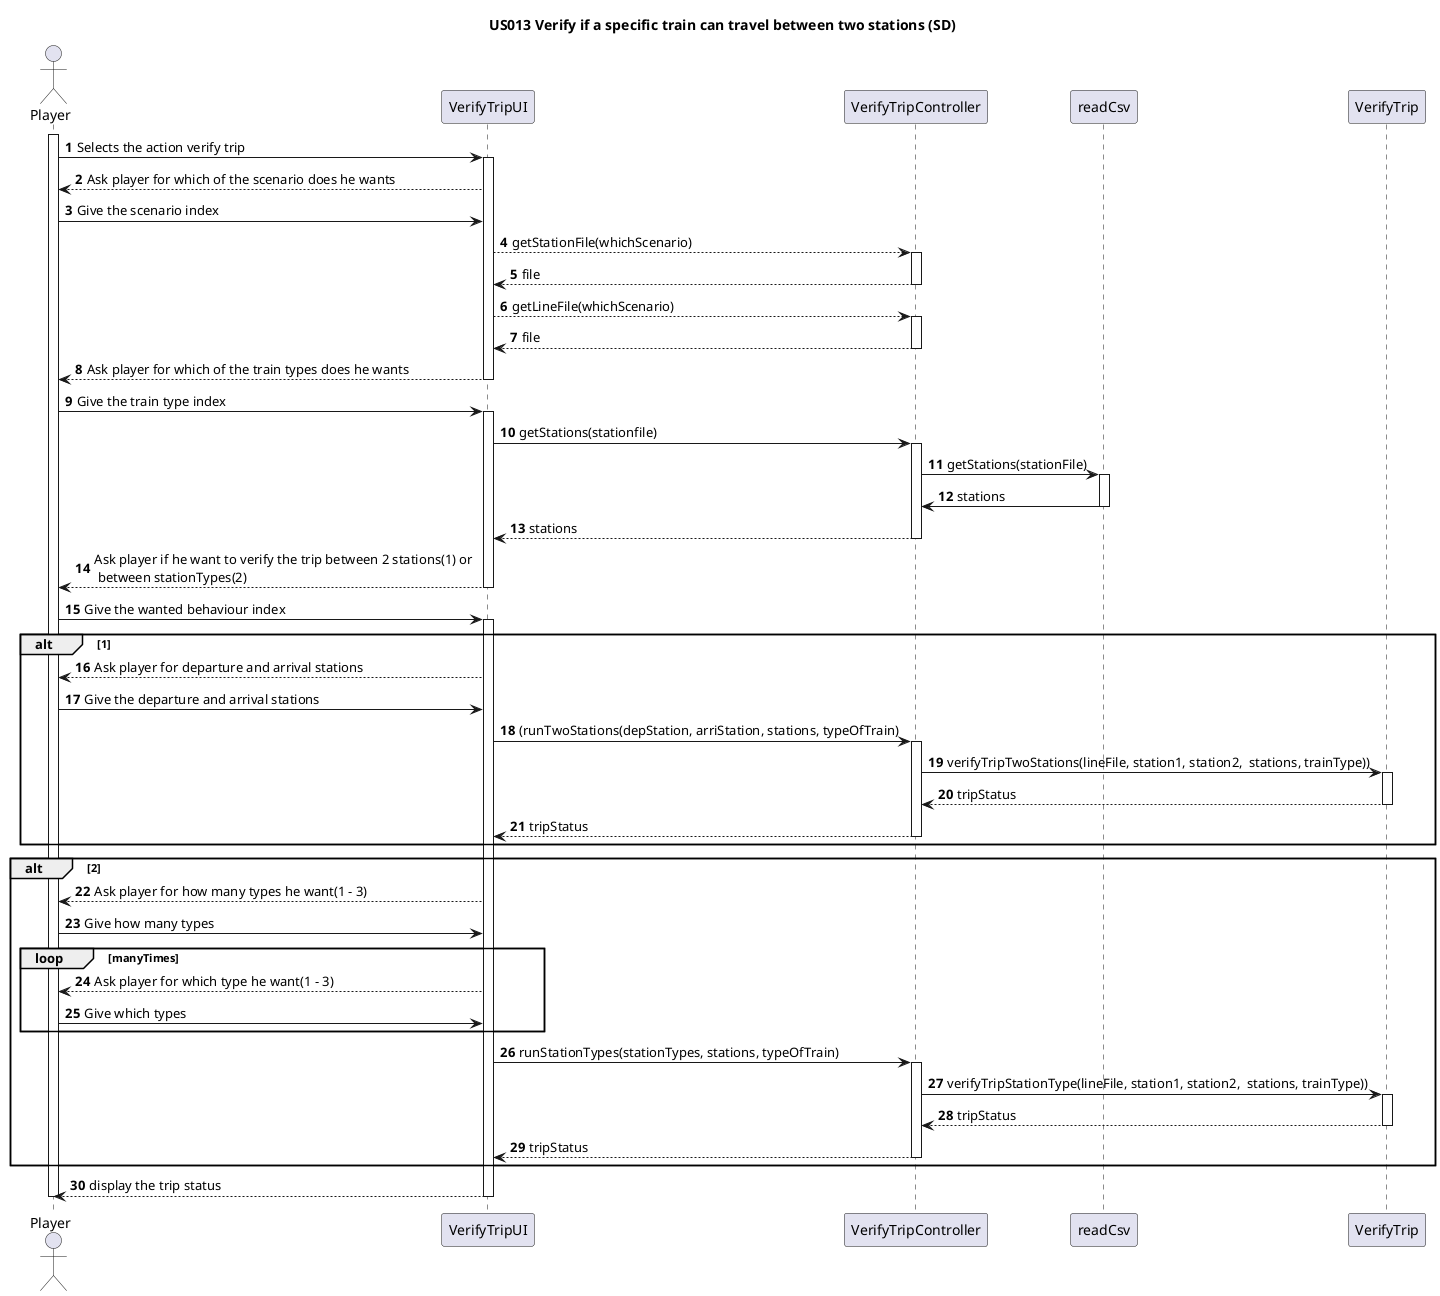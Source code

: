 @startuml

title US013 Verify if a specific train can travel between two stations (SD)

autonumber
actor Player

activate Player
	Player -> VerifyTripUI : Selects the action verify trip
		activate VerifyTripUI
		VerifyTripUI --> Player : Ask player for which of the scenario does he wants
		Player -> VerifyTripUI : Give the scenario index

		VerifyTripUI --> VerifyTripController : getStationFile(whichScenario)
			activate VerifyTripController
			VerifyTripController --> VerifyTripUI: file
			deactivate VerifyTripController
		VerifyTripUI --> VerifyTripController : getLineFile(whichScenario)
			activate VerifyTripController
			VerifyTripController --> VerifyTripUI: file
			deactivate VerifyTripController

		VerifyTripUI --> Player : Ask player for which of the train types does he wants
		deactivate VerifyTripUI
		Player -> VerifyTripUI : Give the train type index

		activate VerifyTripUI
		VerifyTripUI -> VerifyTripController: getStations(stationfile)
			activate VerifyTripController
				VerifyTripController -> readCsv: getStations(stationFile)
				activate readCsv
				readCsv -> VerifyTripController: stations
				deactivate readCsv
			VerifyTripController --> VerifyTripUI: stations
			deactivate VerifyTripController

		VerifyTripUI --> Player : Ask player if he want to verify the trip between 2 stations(1) or \n between stationTypes(2)
		deactivate VerifyTripUI
		Player -> VerifyTripUI : Give the wanted behaviour index
		activate VerifyTripUI

			alt 1
				VerifyTripUI --> Player : Ask player for departure and arrival stations
				Player -> VerifyTripUI : Give the departure and arrival stations

				VerifyTripUI -> VerifyTripController: (runTwoStations(depStation, arriStation, stations, typeOfTrain)
				activate VerifyTripController
				VerifyTripController -> VerifyTrip : verifyTripTwoStations(lineFile, station1, station2,  stations, trainType))
				activate VerifyTrip
					VerifyTrip --> VerifyTripController : tripStatus
				deactivate VerifyTrip
				VerifyTripController --> VerifyTripUI : tripStatus

				deactivate VerifyTripController
			end

			alt 2
				VerifyTripUI --> Player : Ask player for how many types he want(1 - 3)
				Player -> VerifyTripUI : Give how many types
				loop manyTimes
					VerifyTripUI --> Player : Ask player for which type he want(1 - 3)
					Player -> VerifyTripUI : Give which types
				end
				VerifyTripUI -> VerifyTripController: runStationTypes(stationTypes, stations, typeOfTrain)
				activate VerifyTripController
				VerifyTripController -> VerifyTrip : verifyTripStationType(lineFile, station1, station2,  stations, trainType))
				activate VerifyTrip
					VerifyTrip --> VerifyTripController : tripStatus
				deactivate VerifyTrip
				VerifyTripController --> VerifyTripUI : tripStatus
				deactivate VerifyTripController
			end
			VerifyTripUI --> Player : display the trip status
		deactivate VerifyTripUI
deactivate Player

@enduml

